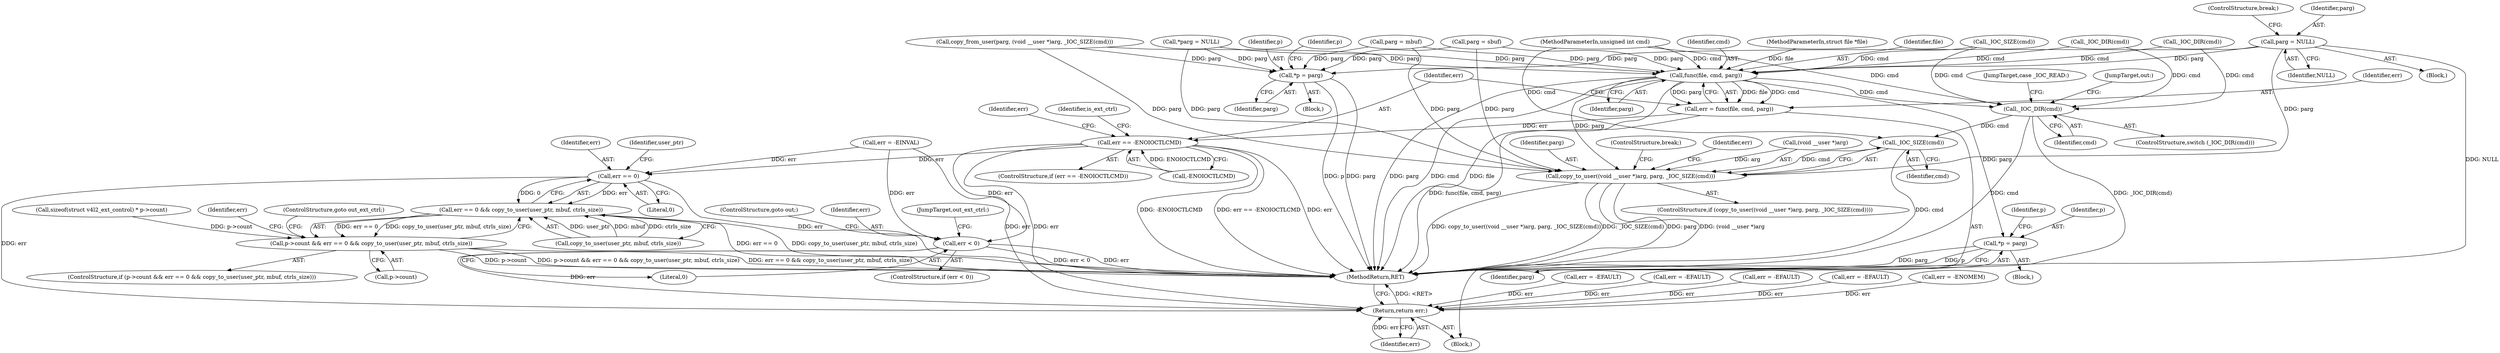 digraph "1_linux_fc0a80798576f80ca10b3f6c9c7097f12fd1d64e_0@pointer" {
"1000153" [label="(Call,parg = NULL)"];
"1000210" [label="(Call,*p = parg)"];
"1000271" [label="(Call,func(file, cmd, parg))"];
"1000269" [label="(Call,err = func(file, cmd, parg))"];
"1000276" [label="(Call,err == -ENOIOCTLCMD)"];
"1000304" [label="(Call,err == 0)"];
"1000303" [label="(Call,err == 0 && copy_to_user(user_ptr, mbuf, ctrls_size))"];
"1000299" [label="(Call,p->count && err == 0 && copy_to_user(user_ptr, mbuf, ctrls_size))"];
"1000343" [label="(Return,return err;)"];
"1000317" [label="(Call,err < 0)"];
"1000288" [label="(Call,*p = parg)"];
"1000323" [label="(Call,_IOC_DIR(cmd))"];
"1000333" [label="(Call,_IOC_SIZE(cmd))"];
"1000328" [label="(Call,copy_to_user((void __user *)arg, parg, _IOC_SIZE(cmd)))"];
"1000285" [label="(Identifier,is_ext_ctrl)"];
"1000108" [label="(MethodParameterIn,unsigned int cmd)"];
"1000324" [label="(Identifier,cmd)"];
"1000343" [label="(Return,return err;)"];
"1000307" [label="(Call,copy_to_user(user_ptr, mbuf, ctrls_size))"];
"1000184" [label="(Call,parg = mbuf)"];
"1000326" [label="(JumpTarget,case _IOC_READ:)"];
"1000312" [label="(Identifier,err)"];
"1000274" [label="(Identifier,parg)"];
"1000111" [label="(Block,)"];
"1000277" [label="(Identifier,err)"];
"1000308" [label="(Identifier,user_ptr)"];
"1000332" [label="(Identifier,parg)"];
"1000151" [label="(Block,)"];
"1000303" [label="(Call,err == 0 && copy_to_user(user_ptr, mbuf, ctrls_size))"];
"1000278" [label="(Call,-ENOIOCTLCMD)"];
"1000197" [label="(Call,copy_from_user(parg, (void __user *)arg, _IOC_SIZE(cmd)))"];
"1000288" [label="(Call,*p = parg)"];
"1000299" [label="(Call,p->count && err == 0 && copy_to_user(user_ptr, mbuf, ctrls_size))"];
"1000298" [label="(ControlStructure,if (p->count && err == 0 && copy_to_user(user_ptr, mbuf, ctrls_size)))"];
"1000315" [label="(ControlStructure,goto out_ext_ctrl;)"];
"1000340" [label="(JumpTarget,out:)"];
"1000286" [label="(Block,)"];
"1000333" [label="(Call,_IOC_SIZE(cmd))"];
"1000166" [label="(Call,parg = sbuf)"];
"1000270" [label="(Identifier,err)"];
"1000212" [label="(Identifier,parg)"];
"1000275" [label="(ControlStructure,if (err == -ENOIOCTLCMD))"];
"1000311" [label="(Call,err = -EFAULT)"];
"1000293" [label="(Identifier,p)"];
"1000118" [label="(Call,*parg = NULL)"];
"1000319" [label="(Literal,0)"];
"1000193" [label="(Call,_IOC_DIR(cmd))"];
"1000328" [label="(Call,copy_to_user((void __user *)arg, parg, _IOC_SIZE(cmd)))"];
"1000323" [label="(Call,_IOC_DIR(cmd))"];
"1000276" [label="(Call,err == -ENOIOCTLCMD)"];
"1000300" [label="(Call,p->count)"];
"1000304" [label="(Call,err == 0)"];
"1000254" [label="(Call,err = -EFAULT)"];
"1000208" [label="(Block,)"];
"1000322" [label="(ControlStructure,switch (_IOC_DIR(cmd)))"];
"1000156" [label="(ControlStructure,break;)"];
"1000187" [label="(Call,err = -EFAULT)"];
"1000320" [label="(ControlStructure,goto out;)"];
"1000318" [label="(Identifier,err)"];
"1000211" [label="(Identifier,p)"];
"1000281" [label="(Identifier,err)"];
"1000345" [label="(MethodReturn,RET)"];
"1000272" [label="(Identifier,file)"];
"1000306" [label="(Literal,0)"];
"1000269" [label="(Call,err = func(file, cmd, parg))"];
"1000149" [label="(Call,_IOC_DIR(cmd))"];
"1000335" [label="(Call,err = -EFAULT)"];
"1000339" [label="(ControlStructure,break;)"];
"1000344" [label="(Identifier,err)"];
"1000210" [label="(Call,*p = parg)"];
"1000273" [label="(Identifier,cmd)"];
"1000280" [label="(Call,err = -EINVAL)"];
"1000317" [label="(Call,err < 0)"];
"1000289" [label="(Identifier,p)"];
"1000107" [label="(MethodParameterIn,struct file *file)"];
"1000334" [label="(Identifier,cmd)"];
"1000336" [label="(Identifier,err)"];
"1000321" [label="(JumpTarget,out_ext_ctrl:)"];
"1000271" [label="(Call,func(file, cmd, parg))"];
"1000245" [label="(Call,err = -ENOMEM)"];
"1000234" [label="(Call,sizeof(struct v4l2_ext_control) * p->count)"];
"1000316" [label="(ControlStructure,if (err < 0))"];
"1000155" [label="(Identifier,NULL)"];
"1000202" [label="(Call,_IOC_SIZE(cmd))"];
"1000329" [label="(Call,(void __user *)arg)"];
"1000154" [label="(Identifier,parg)"];
"1000215" [label="(Identifier,p)"];
"1000153" [label="(Call,parg = NULL)"];
"1000305" [label="(Identifier,err)"];
"1000327" [label="(ControlStructure,if (copy_to_user((void __user *)arg, parg, _IOC_SIZE(cmd))))"];
"1000290" [label="(Identifier,parg)"];
"1000153" -> "1000151"  [label="AST: "];
"1000153" -> "1000155"  [label="CFG: "];
"1000154" -> "1000153"  [label="AST: "];
"1000155" -> "1000153"  [label="AST: "];
"1000156" -> "1000153"  [label="CFG: "];
"1000153" -> "1000345"  [label="DDG: NULL"];
"1000153" -> "1000210"  [label="DDG: parg"];
"1000153" -> "1000271"  [label="DDG: parg"];
"1000153" -> "1000328"  [label="DDG: parg"];
"1000210" -> "1000208"  [label="AST: "];
"1000210" -> "1000212"  [label="CFG: "];
"1000211" -> "1000210"  [label="AST: "];
"1000212" -> "1000210"  [label="AST: "];
"1000215" -> "1000210"  [label="CFG: "];
"1000210" -> "1000345"  [label="DDG: parg"];
"1000210" -> "1000345"  [label="DDG: p"];
"1000184" -> "1000210"  [label="DDG: parg"];
"1000166" -> "1000210"  [label="DDG: parg"];
"1000118" -> "1000210"  [label="DDG: parg"];
"1000197" -> "1000210"  [label="DDG: parg"];
"1000271" -> "1000269"  [label="AST: "];
"1000271" -> "1000274"  [label="CFG: "];
"1000272" -> "1000271"  [label="AST: "];
"1000273" -> "1000271"  [label="AST: "];
"1000274" -> "1000271"  [label="AST: "];
"1000269" -> "1000271"  [label="CFG: "];
"1000271" -> "1000345"  [label="DDG: parg"];
"1000271" -> "1000345"  [label="DDG: cmd"];
"1000271" -> "1000345"  [label="DDG: file"];
"1000271" -> "1000269"  [label="DDG: file"];
"1000271" -> "1000269"  [label="DDG: cmd"];
"1000271" -> "1000269"  [label="DDG: parg"];
"1000107" -> "1000271"  [label="DDG: file"];
"1000193" -> "1000271"  [label="DDG: cmd"];
"1000202" -> "1000271"  [label="DDG: cmd"];
"1000149" -> "1000271"  [label="DDG: cmd"];
"1000108" -> "1000271"  [label="DDG: cmd"];
"1000184" -> "1000271"  [label="DDG: parg"];
"1000166" -> "1000271"  [label="DDG: parg"];
"1000118" -> "1000271"  [label="DDG: parg"];
"1000197" -> "1000271"  [label="DDG: parg"];
"1000271" -> "1000288"  [label="DDG: parg"];
"1000271" -> "1000323"  [label="DDG: cmd"];
"1000271" -> "1000328"  [label="DDG: parg"];
"1000269" -> "1000111"  [label="AST: "];
"1000270" -> "1000269"  [label="AST: "];
"1000277" -> "1000269"  [label="CFG: "];
"1000269" -> "1000345"  [label="DDG: func(file, cmd, parg)"];
"1000269" -> "1000276"  [label="DDG: err"];
"1000276" -> "1000275"  [label="AST: "];
"1000276" -> "1000278"  [label="CFG: "];
"1000277" -> "1000276"  [label="AST: "];
"1000278" -> "1000276"  [label="AST: "];
"1000281" -> "1000276"  [label="CFG: "];
"1000285" -> "1000276"  [label="CFG: "];
"1000276" -> "1000345"  [label="DDG: -ENOIOCTLCMD"];
"1000276" -> "1000345"  [label="DDG: err == -ENOIOCTLCMD"];
"1000276" -> "1000345"  [label="DDG: err"];
"1000278" -> "1000276"  [label="DDG: ENOIOCTLCMD"];
"1000276" -> "1000304"  [label="DDG: err"];
"1000276" -> "1000317"  [label="DDG: err"];
"1000276" -> "1000343"  [label="DDG: err"];
"1000304" -> "1000303"  [label="AST: "];
"1000304" -> "1000306"  [label="CFG: "];
"1000305" -> "1000304"  [label="AST: "];
"1000306" -> "1000304"  [label="AST: "];
"1000308" -> "1000304"  [label="CFG: "];
"1000303" -> "1000304"  [label="CFG: "];
"1000304" -> "1000345"  [label="DDG: err"];
"1000304" -> "1000303"  [label="DDG: err"];
"1000304" -> "1000303"  [label="DDG: 0"];
"1000280" -> "1000304"  [label="DDG: err"];
"1000304" -> "1000343"  [label="DDG: err"];
"1000303" -> "1000299"  [label="AST: "];
"1000303" -> "1000307"  [label="CFG: "];
"1000307" -> "1000303"  [label="AST: "];
"1000299" -> "1000303"  [label="CFG: "];
"1000303" -> "1000345"  [label="DDG: err == 0"];
"1000303" -> "1000345"  [label="DDG: copy_to_user(user_ptr, mbuf, ctrls_size)"];
"1000303" -> "1000299"  [label="DDG: err == 0"];
"1000303" -> "1000299"  [label="DDG: copy_to_user(user_ptr, mbuf, ctrls_size)"];
"1000307" -> "1000303"  [label="DDG: user_ptr"];
"1000307" -> "1000303"  [label="DDG: mbuf"];
"1000307" -> "1000303"  [label="DDG: ctrls_size"];
"1000299" -> "1000298"  [label="AST: "];
"1000299" -> "1000300"  [label="CFG: "];
"1000300" -> "1000299"  [label="AST: "];
"1000312" -> "1000299"  [label="CFG: "];
"1000315" -> "1000299"  [label="CFG: "];
"1000299" -> "1000345"  [label="DDG: p->count && err == 0 && copy_to_user(user_ptr, mbuf, ctrls_size)"];
"1000299" -> "1000345"  [label="DDG: err == 0 && copy_to_user(user_ptr, mbuf, ctrls_size)"];
"1000299" -> "1000345"  [label="DDG: p->count"];
"1000234" -> "1000299"  [label="DDG: p->count"];
"1000343" -> "1000111"  [label="AST: "];
"1000343" -> "1000344"  [label="CFG: "];
"1000344" -> "1000343"  [label="AST: "];
"1000345" -> "1000343"  [label="CFG: "];
"1000343" -> "1000345"  [label="DDG: <RET>"];
"1000344" -> "1000343"  [label="DDG: err"];
"1000187" -> "1000343"  [label="DDG: err"];
"1000311" -> "1000343"  [label="DDG: err"];
"1000335" -> "1000343"  [label="DDG: err"];
"1000317" -> "1000343"  [label="DDG: err"];
"1000254" -> "1000343"  [label="DDG: err"];
"1000280" -> "1000343"  [label="DDG: err"];
"1000245" -> "1000343"  [label="DDG: err"];
"1000317" -> "1000316"  [label="AST: "];
"1000317" -> "1000319"  [label="CFG: "];
"1000318" -> "1000317"  [label="AST: "];
"1000319" -> "1000317"  [label="AST: "];
"1000320" -> "1000317"  [label="CFG: "];
"1000321" -> "1000317"  [label="CFG: "];
"1000317" -> "1000345"  [label="DDG: err"];
"1000317" -> "1000345"  [label="DDG: err < 0"];
"1000280" -> "1000317"  [label="DDG: err"];
"1000288" -> "1000286"  [label="AST: "];
"1000288" -> "1000290"  [label="CFG: "];
"1000289" -> "1000288"  [label="AST: "];
"1000290" -> "1000288"  [label="AST: "];
"1000293" -> "1000288"  [label="CFG: "];
"1000288" -> "1000345"  [label="DDG: parg"];
"1000288" -> "1000345"  [label="DDG: p"];
"1000323" -> "1000322"  [label="AST: "];
"1000323" -> "1000324"  [label="CFG: "];
"1000324" -> "1000323"  [label="AST: "];
"1000326" -> "1000323"  [label="CFG: "];
"1000340" -> "1000323"  [label="CFG: "];
"1000323" -> "1000345"  [label="DDG: cmd"];
"1000323" -> "1000345"  [label="DDG: _IOC_DIR(cmd)"];
"1000193" -> "1000323"  [label="DDG: cmd"];
"1000202" -> "1000323"  [label="DDG: cmd"];
"1000149" -> "1000323"  [label="DDG: cmd"];
"1000108" -> "1000323"  [label="DDG: cmd"];
"1000323" -> "1000333"  [label="DDG: cmd"];
"1000333" -> "1000328"  [label="AST: "];
"1000333" -> "1000334"  [label="CFG: "];
"1000334" -> "1000333"  [label="AST: "];
"1000328" -> "1000333"  [label="CFG: "];
"1000333" -> "1000345"  [label="DDG: cmd"];
"1000333" -> "1000328"  [label="DDG: cmd"];
"1000108" -> "1000333"  [label="DDG: cmd"];
"1000328" -> "1000327"  [label="AST: "];
"1000329" -> "1000328"  [label="AST: "];
"1000332" -> "1000328"  [label="AST: "];
"1000336" -> "1000328"  [label="CFG: "];
"1000339" -> "1000328"  [label="CFG: "];
"1000328" -> "1000345"  [label="DDG: copy_to_user((void __user *)arg, parg, _IOC_SIZE(cmd))"];
"1000328" -> "1000345"  [label="DDG: _IOC_SIZE(cmd)"];
"1000328" -> "1000345"  [label="DDG: parg"];
"1000328" -> "1000345"  [label="DDG: (void __user *)arg"];
"1000329" -> "1000328"  [label="DDG: arg"];
"1000184" -> "1000328"  [label="DDG: parg"];
"1000166" -> "1000328"  [label="DDG: parg"];
"1000118" -> "1000328"  [label="DDG: parg"];
"1000197" -> "1000328"  [label="DDG: parg"];
}
